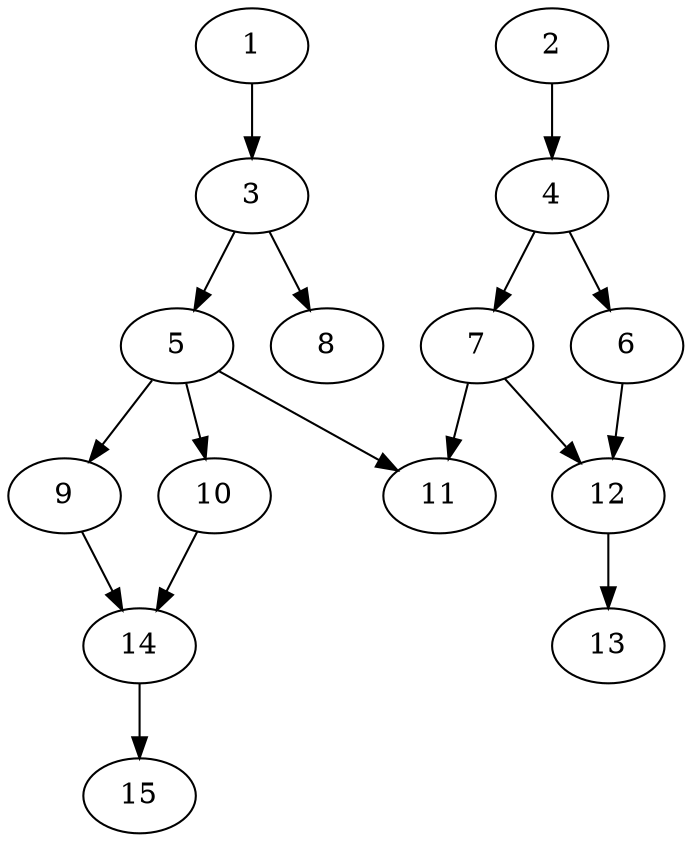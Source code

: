 // DAG automatically generated by daggen at Tue Aug  6 16:26:16 2019
// ./daggen --dot -n 15 --ccr 0.4 --fat 0.5 --regular 0.5 --density 0.5 --mindata 5242880 --maxdata 52428800 
digraph G {
  1 [size="38653440", alpha="0.18", expect_size="15461376"] 
  1 -> 3 [size ="15461376"]
  2 [size="19409920", alpha="0.14", expect_size="7763968"] 
  2 -> 4 [size ="7763968"]
  3 [size="56158720", alpha="0.12", expect_size="22463488"] 
  3 -> 5 [size ="22463488"]
  3 -> 8 [size ="22463488"]
  4 [size="67402240", alpha="0.19", expect_size="26960896"] 
  4 -> 6 [size ="26960896"]
  4 -> 7 [size ="26960896"]
  5 [size="54970880", alpha="0.14", expect_size="21988352"] 
  5 -> 9 [size ="21988352"]
  5 -> 10 [size ="21988352"]
  5 -> 11 [size ="21988352"]
  6 [size="74129920", alpha="0.19", expect_size="29651968"] 
  6 -> 12 [size ="29651968"]
  7 [size="23726080", alpha="0.14", expect_size="9490432"] 
  7 -> 11 [size ="9490432"]
  7 -> 12 [size ="9490432"]
  8 [size="61309440", alpha="0.14", expect_size="24523776"] 
  9 [size="87600640", alpha="0.19", expect_size="35040256"] 
  9 -> 14 [size ="35040256"]
  10 [size="83432960", alpha="0.05", expect_size="33373184"] 
  10 -> 14 [size ="33373184"]
  11 [size="60705280", alpha="0.14", expect_size="24282112"] 
  12 [size="49405440", alpha="0.08", expect_size="19762176"] 
  12 -> 13 [size ="19762176"]
  13 [size="13598720", alpha="0.04", expect_size="5439488"] 
  14 [size="86970880", alpha="0.01", expect_size="34788352"] 
  14 -> 15 [size ="34788352"]
  15 [size="79859200", alpha="0.11", expect_size="31943680"] 
}
